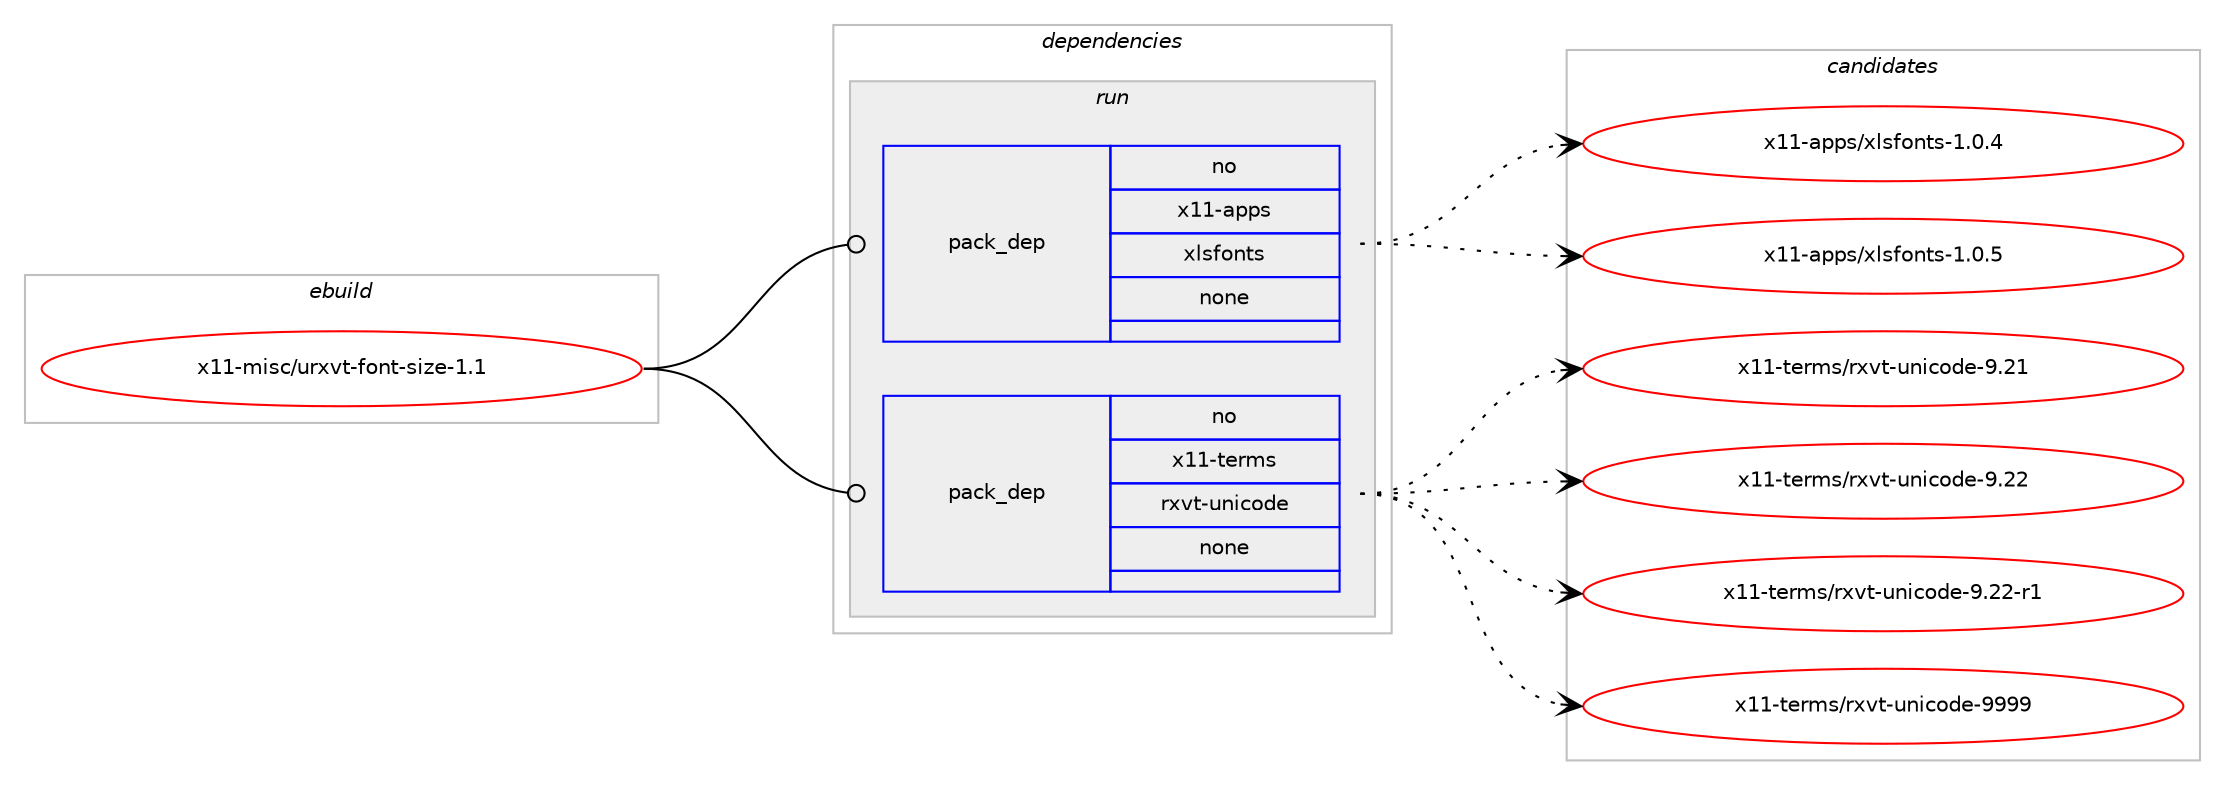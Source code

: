 digraph prolog {

# *************
# Graph options
# *************

newrank=true;
concentrate=true;
compound=true;
graph [rankdir=LR,fontname=Helvetica,fontsize=10,ranksep=1.5];#, ranksep=2.5, nodesep=0.2];
edge  [arrowhead=vee];
node  [fontname=Helvetica,fontsize=10];

# **********
# The ebuild
# **********

subgraph cluster_leftcol {
color=gray;
rank=same;
label=<<i>ebuild</i>>;
id [label="x11-misc/urxvt-font-size-1.1", color=red, width=4, href="../x11-misc/urxvt-font-size-1.1.svg"];
}

# ****************
# The dependencies
# ****************

subgraph cluster_midcol {
color=gray;
label=<<i>dependencies</i>>;
subgraph cluster_compile {
fillcolor="#eeeeee";
style=filled;
label=<<i>compile</i>>;
}
subgraph cluster_compileandrun {
fillcolor="#eeeeee";
style=filled;
label=<<i>compile and run</i>>;
}
subgraph cluster_run {
fillcolor="#eeeeee";
style=filled;
label=<<i>run</i>>;
subgraph pack391390 {
dependency524572 [label=<<TABLE BORDER="0" CELLBORDER="1" CELLSPACING="0" CELLPADDING="4" WIDTH="220"><TR><TD ROWSPAN="6" CELLPADDING="30">pack_dep</TD></TR><TR><TD WIDTH="110">no</TD></TR><TR><TD>x11-apps</TD></TR><TR><TD>xlsfonts</TD></TR><TR><TD>none</TD></TR><TR><TD></TD></TR></TABLE>>, shape=none, color=blue];
}
id:e -> dependency524572:w [weight=20,style="solid",arrowhead="odot"];
subgraph pack391391 {
dependency524573 [label=<<TABLE BORDER="0" CELLBORDER="1" CELLSPACING="0" CELLPADDING="4" WIDTH="220"><TR><TD ROWSPAN="6" CELLPADDING="30">pack_dep</TD></TR><TR><TD WIDTH="110">no</TD></TR><TR><TD>x11-terms</TD></TR><TR><TD>rxvt-unicode</TD></TR><TR><TD>none</TD></TR><TR><TD></TD></TR></TABLE>>, shape=none, color=blue];
}
id:e -> dependency524573:w [weight=20,style="solid",arrowhead="odot"];
}
}

# **************
# The candidates
# **************

subgraph cluster_choices {
rank=same;
color=gray;
label=<<i>candidates</i>>;

subgraph choice391390 {
color=black;
nodesep=1;
choice1204949459711211211547120108115102111110116115454946484652 [label="x11-apps/xlsfonts-1.0.4", color=red, width=4,href="../x11-apps/xlsfonts-1.0.4.svg"];
choice1204949459711211211547120108115102111110116115454946484653 [label="x11-apps/xlsfonts-1.0.5", color=red, width=4,href="../x11-apps/xlsfonts-1.0.5.svg"];
dependency524572:e -> choice1204949459711211211547120108115102111110116115454946484652:w [style=dotted,weight="100"];
dependency524572:e -> choice1204949459711211211547120108115102111110116115454946484653:w [style=dotted,weight="100"];
}
subgraph choice391391 {
color=black;
nodesep=1;
choice1204949451161011141091154711412011811645117110105991111001014557465049 [label="x11-terms/rxvt-unicode-9.21", color=red, width=4,href="../x11-terms/rxvt-unicode-9.21.svg"];
choice1204949451161011141091154711412011811645117110105991111001014557465050 [label="x11-terms/rxvt-unicode-9.22", color=red, width=4,href="../x11-terms/rxvt-unicode-9.22.svg"];
choice12049494511610111410911547114120118116451171101059911110010145574650504511449 [label="x11-terms/rxvt-unicode-9.22-r1", color=red, width=4,href="../x11-terms/rxvt-unicode-9.22-r1.svg"];
choice1204949451161011141091154711412011811645117110105991111001014557575757 [label="x11-terms/rxvt-unicode-9999", color=red, width=4,href="../x11-terms/rxvt-unicode-9999.svg"];
dependency524573:e -> choice1204949451161011141091154711412011811645117110105991111001014557465049:w [style=dotted,weight="100"];
dependency524573:e -> choice1204949451161011141091154711412011811645117110105991111001014557465050:w [style=dotted,weight="100"];
dependency524573:e -> choice12049494511610111410911547114120118116451171101059911110010145574650504511449:w [style=dotted,weight="100"];
dependency524573:e -> choice1204949451161011141091154711412011811645117110105991111001014557575757:w [style=dotted,weight="100"];
}
}

}
